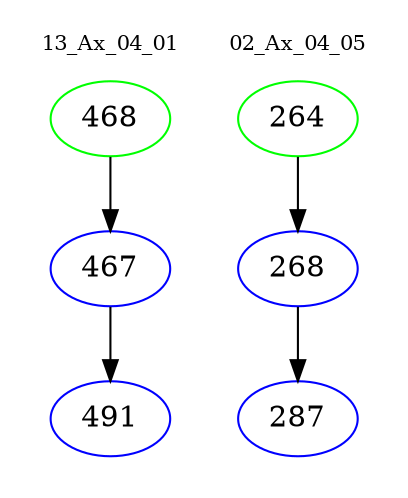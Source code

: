 digraph{
subgraph cluster_0 {
color = white
label = "13_Ax_04_01";
fontsize=10;
T0_468 [label="468", color="green"]
T0_468 -> T0_467 [color="black"]
T0_467 [label="467", color="blue"]
T0_467 -> T0_491 [color="black"]
T0_491 [label="491", color="blue"]
}
subgraph cluster_1 {
color = white
label = "02_Ax_04_05";
fontsize=10;
T1_264 [label="264", color="green"]
T1_264 -> T1_268 [color="black"]
T1_268 [label="268", color="blue"]
T1_268 -> T1_287 [color="black"]
T1_287 [label="287", color="blue"]
}
}
